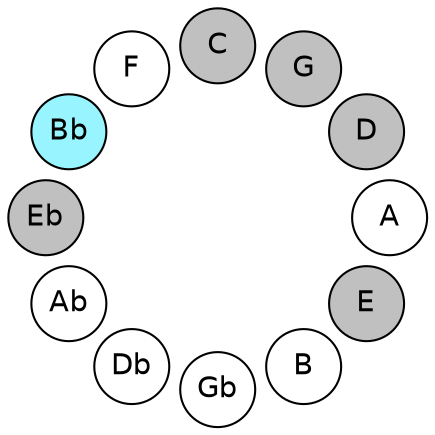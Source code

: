 
graph {

layout = circo;
mindist = .1

node [shape = circle, fontname = Helvetica, margin = 0, style = filled]
edge [style=invis]

subgraph 1 {
	E -- B -- Gb -- Db -- Ab -- Eb -- Bb -- F -- C -- G -- D -- A -- E
}

E [fillcolor = gray];
B [fillcolor = white];
Gb [fillcolor = white];
Db [fillcolor = white];
Ab [fillcolor = white];
Eb [fillcolor = gray];
Bb [fillcolor = cadetblue1];
F [fillcolor = white];
C [fillcolor = gray];
G [fillcolor = gray];
D [fillcolor = gray];
A [fillcolor = white];
}
